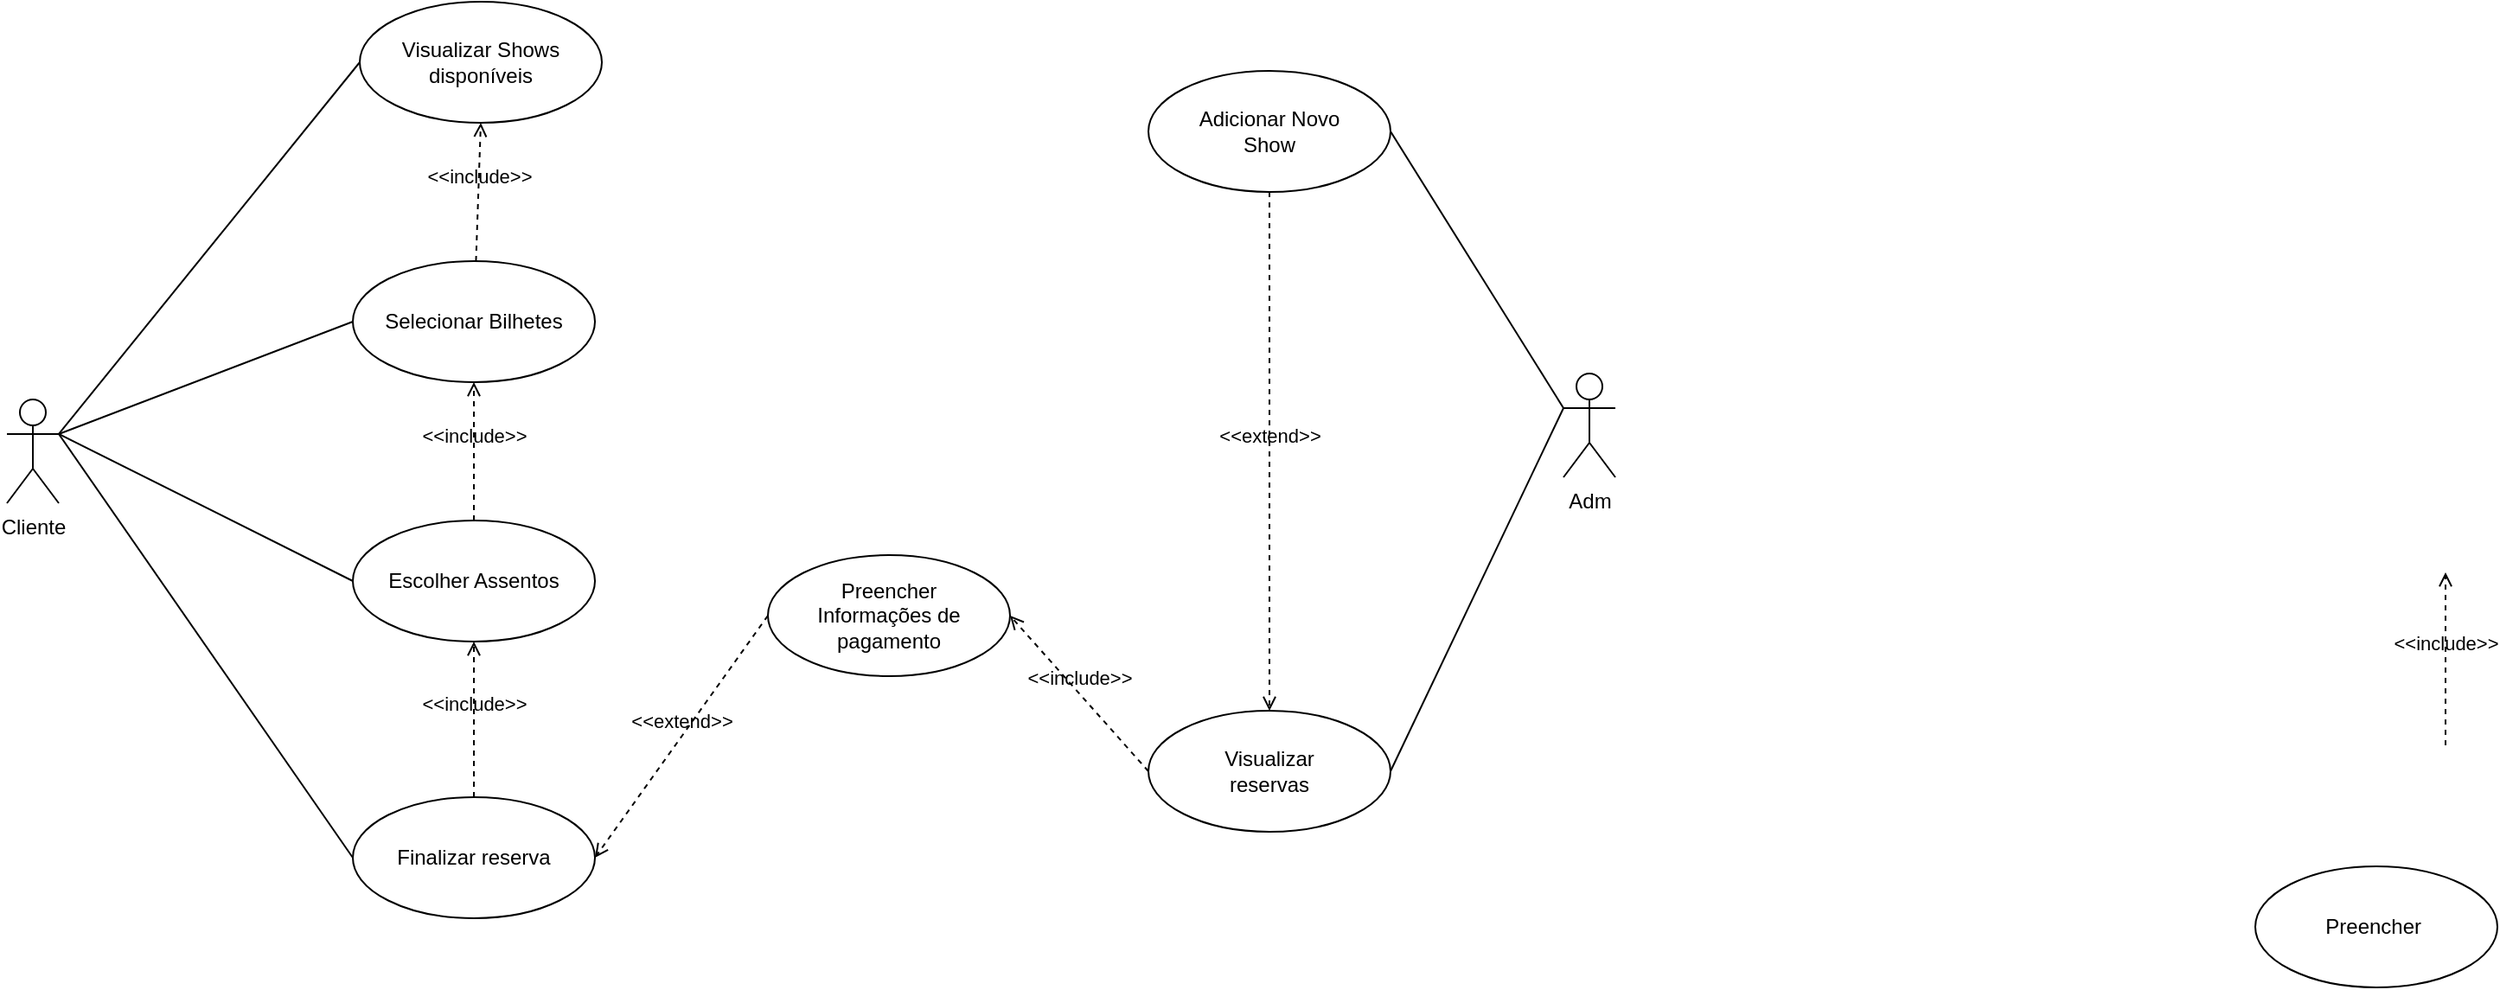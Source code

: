 <mxfile version="21.6.9" type="github">
  <diagram name="Página-1" id="OyHrMm_QhPNNxFdXPSwV">
    <mxGraphModel dx="1122" dy="1894" grid="1" gridSize="10" guides="1" tooltips="1" connect="1" arrows="1" fold="1" page="1" pageScale="1" pageWidth="827" pageHeight="1169" math="0" shadow="0">
      <root>
        <mxCell id="0" />
        <mxCell id="1" parent="0" />
        <mxCell id="Dy-57VyFhOuvi9j7-4jr-1" value="Cliente" style="shape=umlActor;verticalLabelPosition=bottom;verticalAlign=top;html=1;outlineConnect=0;" vertex="1" parent="1">
          <mxGeometry x="70" y="220" width="30" height="60" as="geometry" />
        </mxCell>
        <mxCell id="Dy-57VyFhOuvi9j7-4jr-2" value="Adm" style="shape=umlActor;verticalLabelPosition=bottom;verticalAlign=top;html=1;outlineConnect=0;" vertex="1" parent="1">
          <mxGeometry x="970" y="205" width="30" height="60" as="geometry" />
        </mxCell>
        <mxCell id="Dy-57VyFhOuvi9j7-4jr-3" value="Visualizar Shows&lt;br&gt;disponíveis" style="ellipse;whiteSpace=wrap;html=1;" vertex="1" parent="1">
          <mxGeometry x="274" y="-10" width="140" height="70" as="geometry" />
        </mxCell>
        <mxCell id="Dy-57VyFhOuvi9j7-4jr-4" value="Selecionar Bilhetes" style="ellipse;whiteSpace=wrap;html=1;" vertex="1" parent="1">
          <mxGeometry x="270" y="140" width="140" height="70" as="geometry" />
        </mxCell>
        <mxCell id="Dy-57VyFhOuvi9j7-4jr-5" value="Escolher Assentos" style="ellipse;whiteSpace=wrap;html=1;" vertex="1" parent="1">
          <mxGeometry x="270" y="290" width="140" height="70" as="geometry" />
        </mxCell>
        <mxCell id="Dy-57VyFhOuvi9j7-4jr-6" value="Finalizar reserva" style="ellipse;whiteSpace=wrap;html=1;" vertex="1" parent="1">
          <mxGeometry x="270" y="450" width="140" height="70" as="geometry" />
        </mxCell>
        <mxCell id="Dy-57VyFhOuvi9j7-4jr-7" value="Adicionar Novo&lt;br&gt;Show" style="ellipse;whiteSpace=wrap;html=1;" vertex="1" parent="1">
          <mxGeometry x="730" y="30" width="140" height="70" as="geometry" />
        </mxCell>
        <mxCell id="Dy-57VyFhOuvi9j7-4jr-8" value="Visualizar&lt;br&gt;reservas" style="ellipse;whiteSpace=wrap;html=1;" vertex="1" parent="1">
          <mxGeometry x="730" y="400" width="140" height="70" as="geometry" />
        </mxCell>
        <mxCell id="Dy-57VyFhOuvi9j7-4jr-11" value="" style="endArrow=none;html=1;rounded=0;exitX=1;exitY=0.333;exitDx=0;exitDy=0;exitPerimeter=0;entryX=0;entryY=0.5;entryDx=0;entryDy=0;" edge="1" parent="1" source="Dy-57VyFhOuvi9j7-4jr-1" target="Dy-57VyFhOuvi9j7-4jr-3">
          <mxGeometry width="50" height="50" relative="1" as="geometry">
            <mxPoint x="120" y="190" as="sourcePoint" />
            <mxPoint x="170" y="140" as="targetPoint" />
          </mxGeometry>
        </mxCell>
        <mxCell id="Dy-57VyFhOuvi9j7-4jr-12" value="" style="endArrow=none;html=1;rounded=0;exitX=1;exitY=0.333;exitDx=0;exitDy=0;exitPerimeter=0;entryX=0;entryY=0.5;entryDx=0;entryDy=0;" edge="1" parent="1" source="Dy-57VyFhOuvi9j7-4jr-1" target="Dy-57VyFhOuvi9j7-4jr-4">
          <mxGeometry width="50" height="50" relative="1" as="geometry">
            <mxPoint x="130" y="200" as="sourcePoint" />
            <mxPoint x="180" y="150" as="targetPoint" />
          </mxGeometry>
        </mxCell>
        <mxCell id="Dy-57VyFhOuvi9j7-4jr-13" value="" style="endArrow=none;html=1;rounded=0;exitX=1;exitY=0.333;exitDx=0;exitDy=0;exitPerimeter=0;entryX=0;entryY=0.5;entryDx=0;entryDy=0;" edge="1" parent="1" source="Dy-57VyFhOuvi9j7-4jr-1" target="Dy-57VyFhOuvi9j7-4jr-5">
          <mxGeometry width="50" height="50" relative="1" as="geometry">
            <mxPoint x="140" y="210" as="sourcePoint" />
            <mxPoint x="190" y="160" as="targetPoint" />
          </mxGeometry>
        </mxCell>
        <mxCell id="Dy-57VyFhOuvi9j7-4jr-14" value="" style="endArrow=none;html=1;rounded=0;exitX=1;exitY=0.333;exitDx=0;exitDy=0;exitPerimeter=0;entryX=0;entryY=0.5;entryDx=0;entryDy=0;" edge="1" parent="1" source="Dy-57VyFhOuvi9j7-4jr-1" target="Dy-57VyFhOuvi9j7-4jr-6">
          <mxGeometry width="50" height="50" relative="1" as="geometry">
            <mxPoint x="150" y="220" as="sourcePoint" />
            <mxPoint x="200" y="170" as="targetPoint" />
          </mxGeometry>
        </mxCell>
        <mxCell id="Dy-57VyFhOuvi9j7-4jr-15" value="" style="endArrow=none;html=1;rounded=0;exitX=1;exitY=0.5;exitDx=0;exitDy=0;entryX=0;entryY=0.333;entryDx=0;entryDy=0;entryPerimeter=0;" edge="1" parent="1" source="Dy-57VyFhOuvi9j7-4jr-7" target="Dy-57VyFhOuvi9j7-4jr-2">
          <mxGeometry width="50" height="50" relative="1" as="geometry">
            <mxPoint x="630" y="680" as="sourcePoint" />
            <mxPoint x="930" y="240" as="targetPoint" />
          </mxGeometry>
        </mxCell>
        <mxCell id="Dy-57VyFhOuvi9j7-4jr-16" value="" style="endArrow=none;html=1;rounded=0;entryX=0;entryY=0.333;entryDx=0;entryDy=0;entryPerimeter=0;exitX=1;exitY=0.5;exitDx=0;exitDy=0;" edge="1" parent="1" source="Dy-57VyFhOuvi9j7-4jr-8" target="Dy-57VyFhOuvi9j7-4jr-2">
          <mxGeometry width="50" height="50" relative="1" as="geometry">
            <mxPoint x="640" y="690" as="sourcePoint" />
            <mxPoint x="700" y="190" as="targetPoint" />
          </mxGeometry>
        </mxCell>
        <mxCell id="Dy-57VyFhOuvi9j7-4jr-21" value="Preencher&lt;br&gt;Informações de pagamento" style="ellipse;whiteSpace=wrap;html=1;" vertex="1" parent="1">
          <mxGeometry x="510" y="310" width="140" height="70" as="geometry" />
        </mxCell>
        <mxCell id="Dy-57VyFhOuvi9j7-4jr-23" value="Preencher&amp;nbsp;" style="ellipse;whiteSpace=wrap;html=1;" vertex="1" parent="1">
          <mxGeometry x="1370" y="490" width="140" height="70" as="geometry" />
        </mxCell>
        <mxCell id="Dy-57VyFhOuvi9j7-4jr-24" value="&amp;lt;&amp;lt;include&amp;gt;&amp;gt;" style="html=1;verticalAlign=bottom;labelBackgroundColor=none;endArrow=open;endFill=0;dashed=1;rounded=0;exitX=0;exitY=0.5;exitDx=0;exitDy=0;entryX=1;entryY=0.5;entryDx=0;entryDy=0;" edge="1" parent="1" source="Dy-57VyFhOuvi9j7-4jr-8" target="Dy-57VyFhOuvi9j7-4jr-21">
          <mxGeometry width="160" relative="1" as="geometry">
            <mxPoint x="700" y="180" as="sourcePoint" />
            <mxPoint x="670" y="245" as="targetPoint" />
          </mxGeometry>
        </mxCell>
        <mxCell id="Dy-57VyFhOuvi9j7-4jr-25" value="&amp;lt;&amp;lt;extend&amp;gt;&amp;gt;" style="html=1;verticalAlign=bottom;labelBackgroundColor=none;endArrow=open;endFill=0;dashed=1;rounded=0;exitX=0;exitY=0.5;exitDx=0;exitDy=0;entryX=1;entryY=0.5;entryDx=0;entryDy=0;" edge="1" parent="1" source="Dy-57VyFhOuvi9j7-4jr-21" target="Dy-57VyFhOuvi9j7-4jr-6">
          <mxGeometry width="160" relative="1" as="geometry">
            <mxPoint x="480" y="90" as="sourcePoint" />
            <mxPoint x="640" y="90" as="targetPoint" />
          </mxGeometry>
        </mxCell>
        <mxCell id="Dy-57VyFhOuvi9j7-4jr-26" value="&amp;lt;&amp;lt;include&amp;gt;&amp;gt;" style="html=1;verticalAlign=bottom;labelBackgroundColor=none;endArrow=open;endFill=0;dashed=1;rounded=0;" edge="1" parent="1">
          <mxGeometry width="160" relative="1" as="geometry">
            <mxPoint x="1480" y="420" as="sourcePoint" />
            <mxPoint x="1480" y="320" as="targetPoint" />
          </mxGeometry>
        </mxCell>
        <mxCell id="Dy-57VyFhOuvi9j7-4jr-27" value="&amp;lt;&amp;lt;include&amp;gt;&amp;gt;" style="html=1;verticalAlign=bottom;labelBackgroundColor=none;endArrow=open;endFill=0;dashed=1;rounded=0;entryX=0.5;entryY=1;entryDx=0;entryDy=0;exitX=0.5;exitY=0;exitDx=0;exitDy=0;" edge="1" parent="1" source="Dy-57VyFhOuvi9j7-4jr-6" target="Dy-57VyFhOuvi9j7-4jr-5">
          <mxGeometry width="160" relative="1" as="geometry">
            <mxPoint x="440" y="330" as="sourcePoint" />
            <mxPoint x="360" y="350" as="targetPoint" />
          </mxGeometry>
        </mxCell>
        <mxCell id="Dy-57VyFhOuvi9j7-4jr-28" value="&amp;lt;&amp;lt;include&amp;gt;&amp;gt;" style="html=1;verticalAlign=bottom;labelBackgroundColor=none;endArrow=open;endFill=0;dashed=1;rounded=0;entryX=0.5;entryY=1;entryDx=0;entryDy=0;exitX=0.5;exitY=0;exitDx=0;exitDy=0;" edge="1" parent="1" source="Dy-57VyFhOuvi9j7-4jr-5" target="Dy-57VyFhOuvi9j7-4jr-4">
          <mxGeometry width="160" relative="1" as="geometry">
            <mxPoint x="350" y="260" as="sourcePoint" />
            <mxPoint x="343.41" y="220" as="targetPoint" />
          </mxGeometry>
        </mxCell>
        <mxCell id="Dy-57VyFhOuvi9j7-4jr-29" value="&amp;lt;&amp;lt;include&amp;gt;&amp;gt;" style="html=1;verticalAlign=bottom;labelBackgroundColor=none;endArrow=open;endFill=0;dashed=1;rounded=0;entryX=0.5;entryY=1;entryDx=0;entryDy=0;" edge="1" parent="1" source="Dy-57VyFhOuvi9j7-4jr-4" target="Dy-57VyFhOuvi9j7-4jr-3">
          <mxGeometry width="160" relative="1" as="geometry">
            <mxPoint x="420" y="150" as="sourcePoint" />
            <mxPoint x="420" y="70" as="targetPoint" />
          </mxGeometry>
        </mxCell>
        <mxCell id="Dy-57VyFhOuvi9j7-4jr-30" value="&amp;lt;&amp;lt;extend&amp;gt;&amp;gt;" style="html=1;verticalAlign=bottom;labelBackgroundColor=none;endArrow=open;endFill=0;dashed=1;rounded=0;exitX=0.5;exitY=1;exitDx=0;exitDy=0;entryX=0.5;entryY=0;entryDx=0;entryDy=0;" edge="1" parent="1" source="Dy-57VyFhOuvi9j7-4jr-7" target="Dy-57VyFhOuvi9j7-4jr-8">
          <mxGeometry width="160" relative="1" as="geometry">
            <mxPoint x="880" y="170" as="sourcePoint" />
            <mxPoint x="780" y="310" as="targetPoint" />
          </mxGeometry>
        </mxCell>
      </root>
    </mxGraphModel>
  </diagram>
</mxfile>
